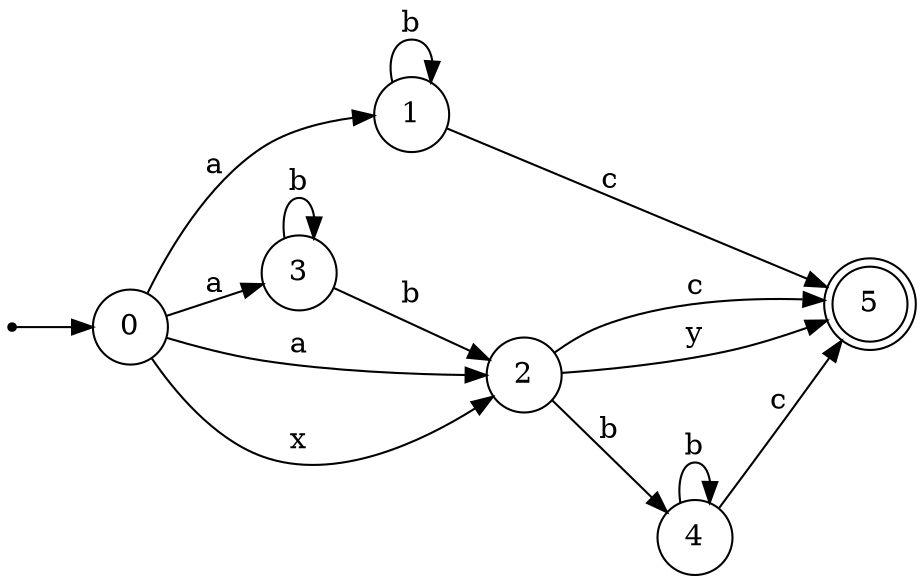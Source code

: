 digraph {
	rankdir = LR;
	size = "30,20";
	node [shape = point]; "dummy0"
	node [shape = circle]; "0"
	"dummy0" -> "0";
	node [shape = circle]; "3";
	node [shape = doublecircle]; "5";
	node [shape = circle]; "1";
	node [shape = circle]; "4";
	node [shape = circle]; "2";
	"1" -> "1" [label = "b"];
	"1" -> "5" [label = "c"];
	"0" -> "2" [label = "x"];
	"0" -> "3" [label = "a"];
	"0" -> "2" [label = "a"];
	"0" -> "1" [label = "a"];
	"4" -> "4" [label = "b"];
	"4" -> "5" [label = "c"];
	"2" -> "5" [label = "c"];
	"2" -> "4" [label = "b"];
	"2" -> "5" [label = "y"];
	"3" -> "2" [label = "b"];
	"3" -> "3" [label = "b"];
}